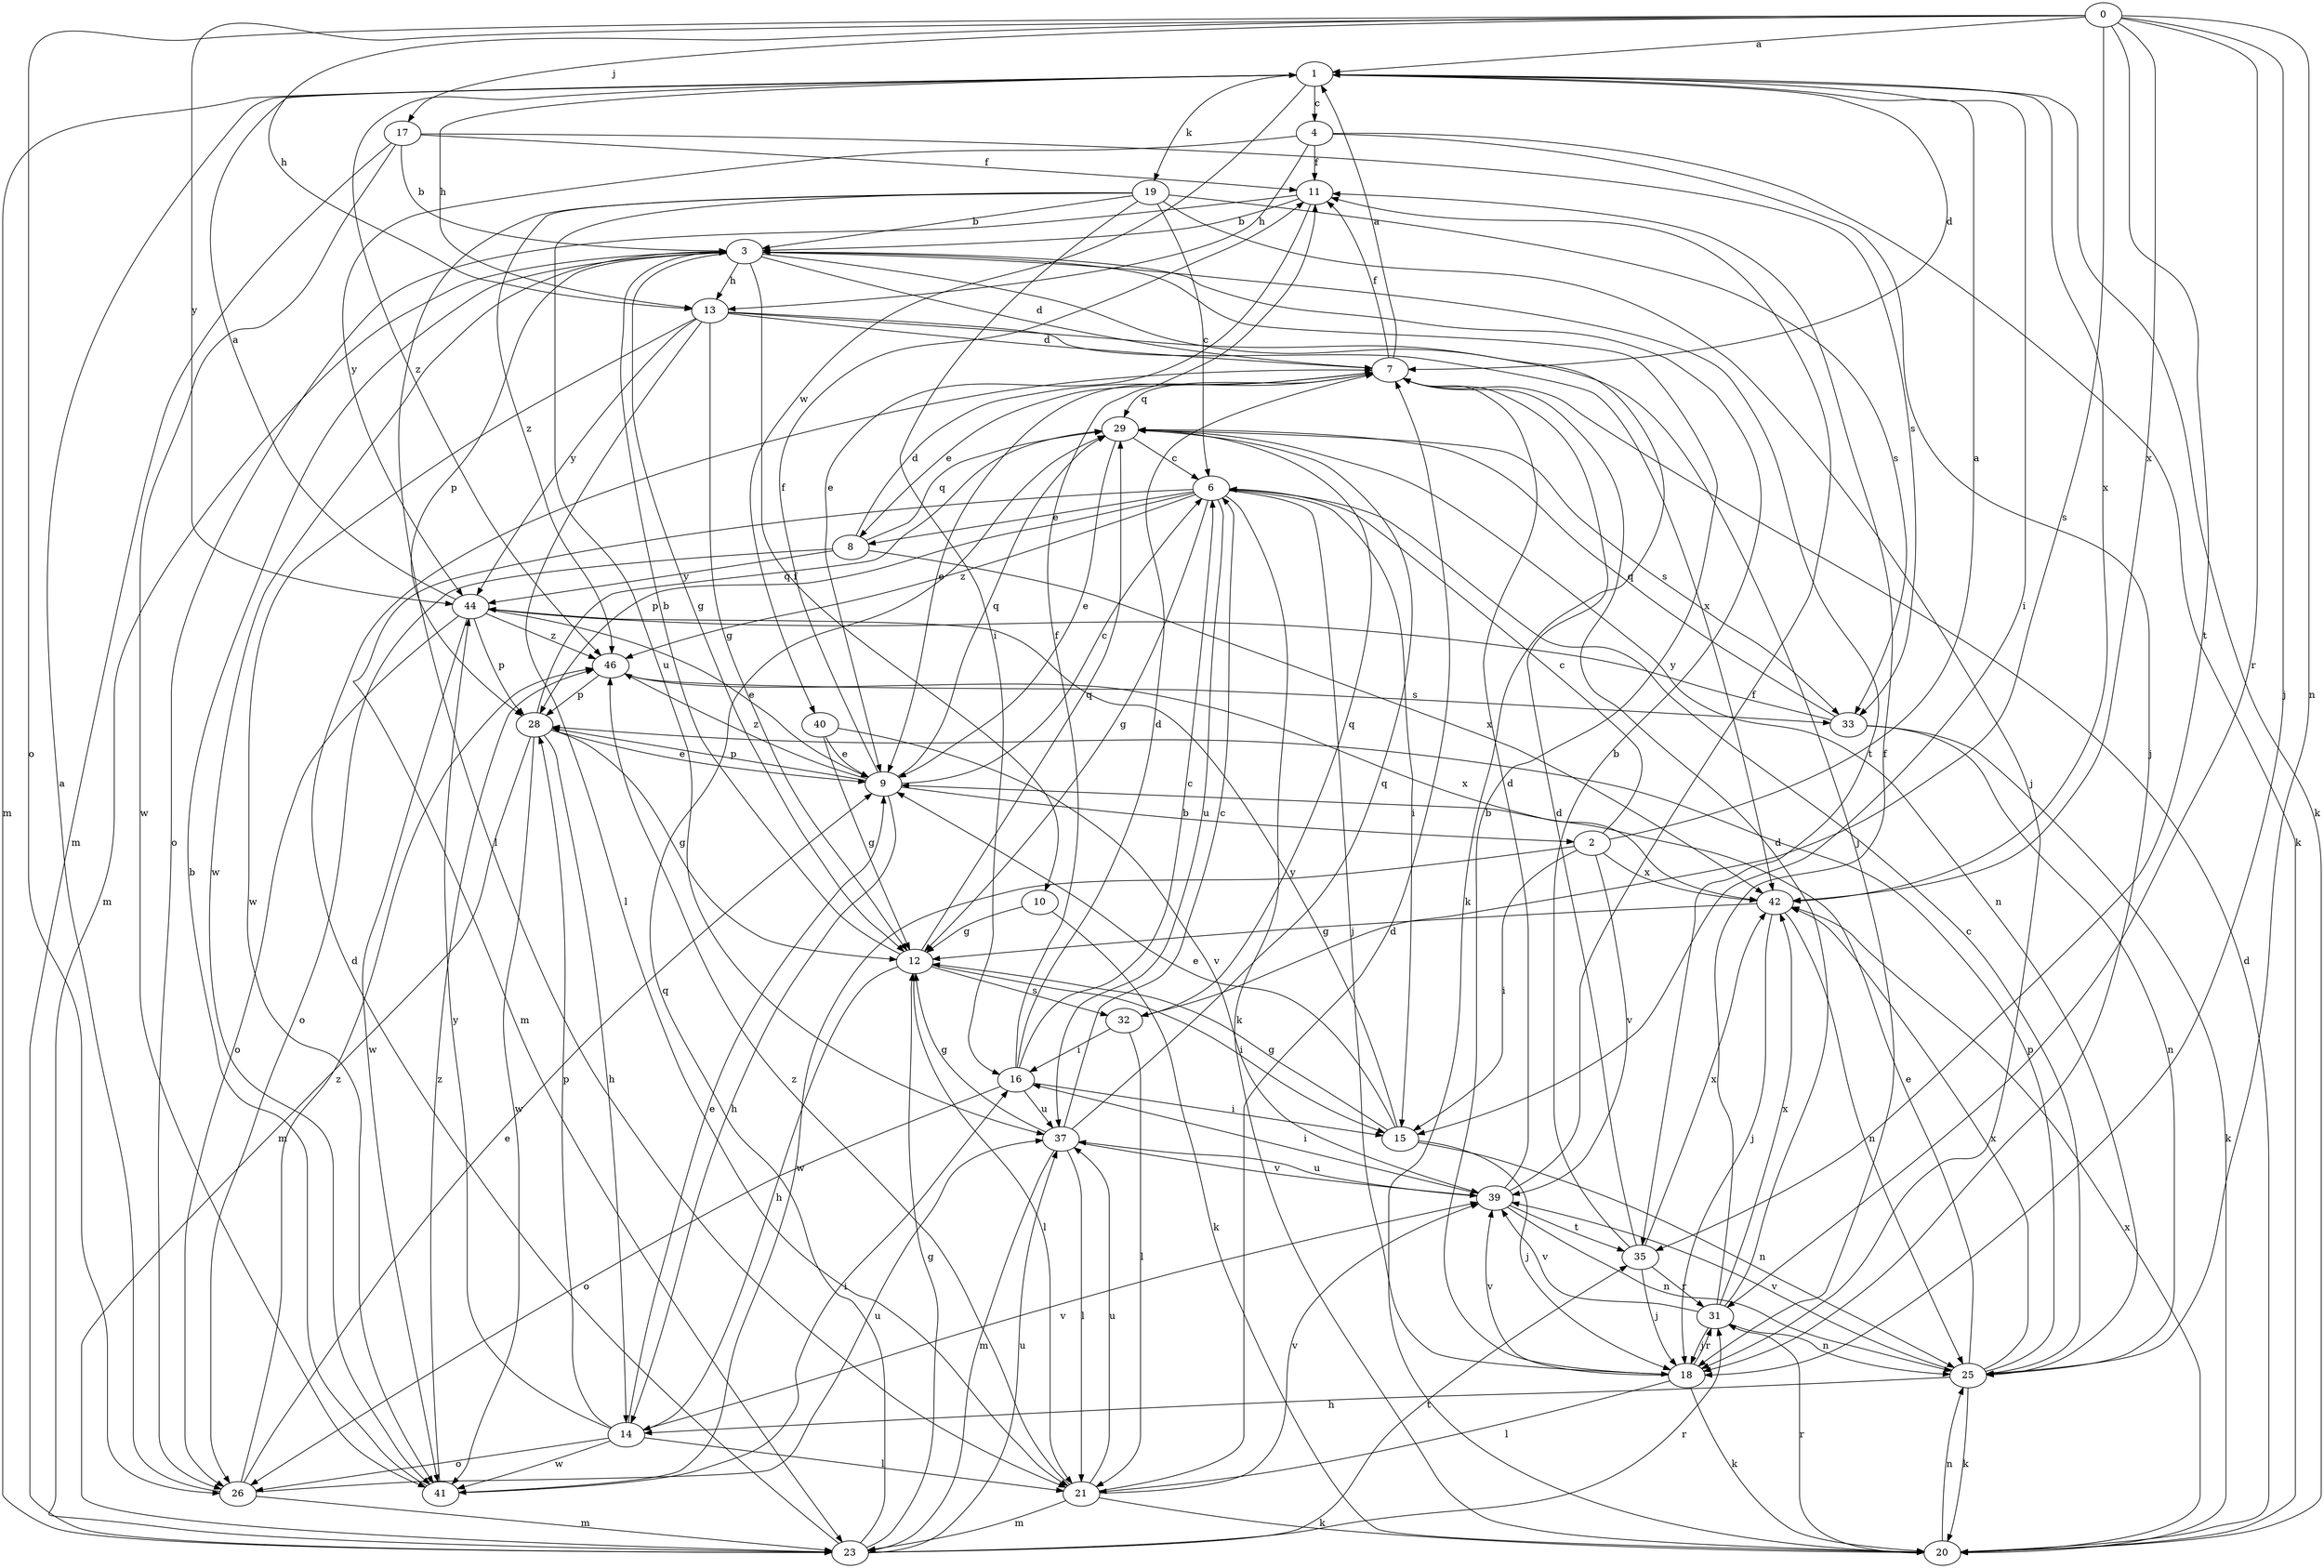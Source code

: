 strict digraph  {
0;
1;
2;
3;
4;
6;
7;
8;
9;
10;
11;
12;
13;
14;
15;
16;
17;
18;
19;
20;
21;
23;
25;
26;
28;
29;
31;
32;
33;
35;
37;
39;
40;
41;
42;
44;
46;
0 -> 1  [label=a];
0 -> 13  [label=h];
0 -> 17  [label=j];
0 -> 18  [label=j];
0 -> 25  [label=n];
0 -> 26  [label=o];
0 -> 31  [label=r];
0 -> 32  [label=s];
0 -> 35  [label=t];
0 -> 42  [label=x];
0 -> 44  [label=y];
1 -> 4  [label=c];
1 -> 7  [label=d];
1 -> 13  [label=h];
1 -> 15  [label=i];
1 -> 19  [label=k];
1 -> 20  [label=k];
1 -> 23  [label=m];
1 -> 40  [label=w];
1 -> 42  [label=x];
1 -> 46  [label=z];
2 -> 1  [label=a];
2 -> 6  [label=c];
2 -> 15  [label=i];
2 -> 39  [label=v];
2 -> 41  [label=w];
2 -> 42  [label=x];
3 -> 7  [label=d];
3 -> 10  [label=f];
3 -> 12  [label=g];
3 -> 13  [label=h];
3 -> 20  [label=k];
3 -> 23  [label=m];
3 -> 28  [label=p];
3 -> 35  [label=t];
3 -> 41  [label=w];
4 -> 11  [label=f];
4 -> 13  [label=h];
4 -> 18  [label=j];
4 -> 20  [label=k];
4 -> 44  [label=y];
6 -> 8  [label=e];
6 -> 12  [label=g];
6 -> 15  [label=i];
6 -> 18  [label=j];
6 -> 20  [label=k];
6 -> 23  [label=m];
6 -> 28  [label=p];
6 -> 37  [label=u];
6 -> 46  [label=z];
7 -> 1  [label=a];
7 -> 8  [label=e];
7 -> 9  [label=e];
7 -> 11  [label=f];
7 -> 29  [label=q];
8 -> 7  [label=d];
8 -> 26  [label=o];
8 -> 29  [label=q];
8 -> 42  [label=x];
8 -> 44  [label=y];
9 -> 2  [label=b];
9 -> 6  [label=c];
9 -> 11  [label=f];
9 -> 14  [label=h];
9 -> 28  [label=p];
9 -> 29  [label=q];
9 -> 46  [label=z];
10 -> 12  [label=g];
10 -> 20  [label=k];
11 -> 3  [label=b];
11 -> 9  [label=e];
11 -> 26  [label=o];
12 -> 3  [label=b];
12 -> 14  [label=h];
12 -> 15  [label=i];
12 -> 21  [label=l];
12 -> 29  [label=q];
12 -> 32  [label=s];
13 -> 7  [label=d];
13 -> 12  [label=g];
13 -> 18  [label=j];
13 -> 21  [label=l];
13 -> 41  [label=w];
13 -> 42  [label=x];
13 -> 44  [label=y];
14 -> 9  [label=e];
14 -> 21  [label=l];
14 -> 26  [label=o];
14 -> 28  [label=p];
14 -> 39  [label=v];
14 -> 41  [label=w];
14 -> 44  [label=y];
15 -> 9  [label=e];
15 -> 12  [label=g];
15 -> 18  [label=j];
15 -> 25  [label=n];
15 -> 44  [label=y];
16 -> 6  [label=c];
16 -> 7  [label=d];
16 -> 11  [label=f];
16 -> 15  [label=i];
16 -> 26  [label=o];
16 -> 37  [label=u];
17 -> 3  [label=b];
17 -> 11  [label=f];
17 -> 23  [label=m];
17 -> 33  [label=s];
17 -> 41  [label=w];
18 -> 3  [label=b];
18 -> 20  [label=k];
18 -> 21  [label=l];
18 -> 31  [label=r];
18 -> 39  [label=v];
19 -> 3  [label=b];
19 -> 6  [label=c];
19 -> 16  [label=i];
19 -> 18  [label=j];
19 -> 21  [label=l];
19 -> 33  [label=s];
19 -> 37  [label=u];
19 -> 46  [label=z];
20 -> 7  [label=d];
20 -> 25  [label=n];
20 -> 31  [label=r];
20 -> 42  [label=x];
21 -> 7  [label=d];
21 -> 20  [label=k];
21 -> 23  [label=m];
21 -> 37  [label=u];
21 -> 39  [label=v];
21 -> 46  [label=z];
23 -> 7  [label=d];
23 -> 12  [label=g];
23 -> 29  [label=q];
23 -> 31  [label=r];
23 -> 35  [label=t];
23 -> 37  [label=u];
25 -> 6  [label=c];
25 -> 9  [label=e];
25 -> 14  [label=h];
25 -> 20  [label=k];
25 -> 28  [label=p];
25 -> 39  [label=v];
25 -> 42  [label=x];
26 -> 1  [label=a];
26 -> 9  [label=e];
26 -> 23  [label=m];
26 -> 37  [label=u];
26 -> 46  [label=z];
28 -> 9  [label=e];
28 -> 12  [label=g];
28 -> 14  [label=h];
28 -> 23  [label=m];
28 -> 29  [label=q];
28 -> 41  [label=w];
29 -> 6  [label=c];
29 -> 9  [label=e];
29 -> 25  [label=n];
29 -> 33  [label=s];
31 -> 7  [label=d];
31 -> 11  [label=f];
31 -> 18  [label=j];
31 -> 25  [label=n];
31 -> 39  [label=v];
31 -> 42  [label=x];
32 -> 16  [label=i];
32 -> 21  [label=l];
32 -> 29  [label=q];
33 -> 20  [label=k];
33 -> 25  [label=n];
33 -> 29  [label=q];
33 -> 44  [label=y];
35 -> 3  [label=b];
35 -> 7  [label=d];
35 -> 18  [label=j];
35 -> 31  [label=r];
35 -> 42  [label=x];
37 -> 6  [label=c];
37 -> 12  [label=g];
37 -> 21  [label=l];
37 -> 23  [label=m];
37 -> 29  [label=q];
37 -> 39  [label=v];
39 -> 7  [label=d];
39 -> 11  [label=f];
39 -> 16  [label=i];
39 -> 25  [label=n];
39 -> 35  [label=t];
39 -> 37  [label=u];
40 -> 9  [label=e];
40 -> 12  [label=g];
40 -> 39  [label=v];
41 -> 3  [label=b];
41 -> 16  [label=i];
41 -> 46  [label=z];
42 -> 12  [label=g];
42 -> 18  [label=j];
42 -> 25  [label=n];
44 -> 1  [label=a];
44 -> 9  [label=e];
44 -> 26  [label=o];
44 -> 28  [label=p];
44 -> 41  [label=w];
44 -> 46  [label=z];
46 -> 28  [label=p];
46 -> 33  [label=s];
46 -> 42  [label=x];
}
